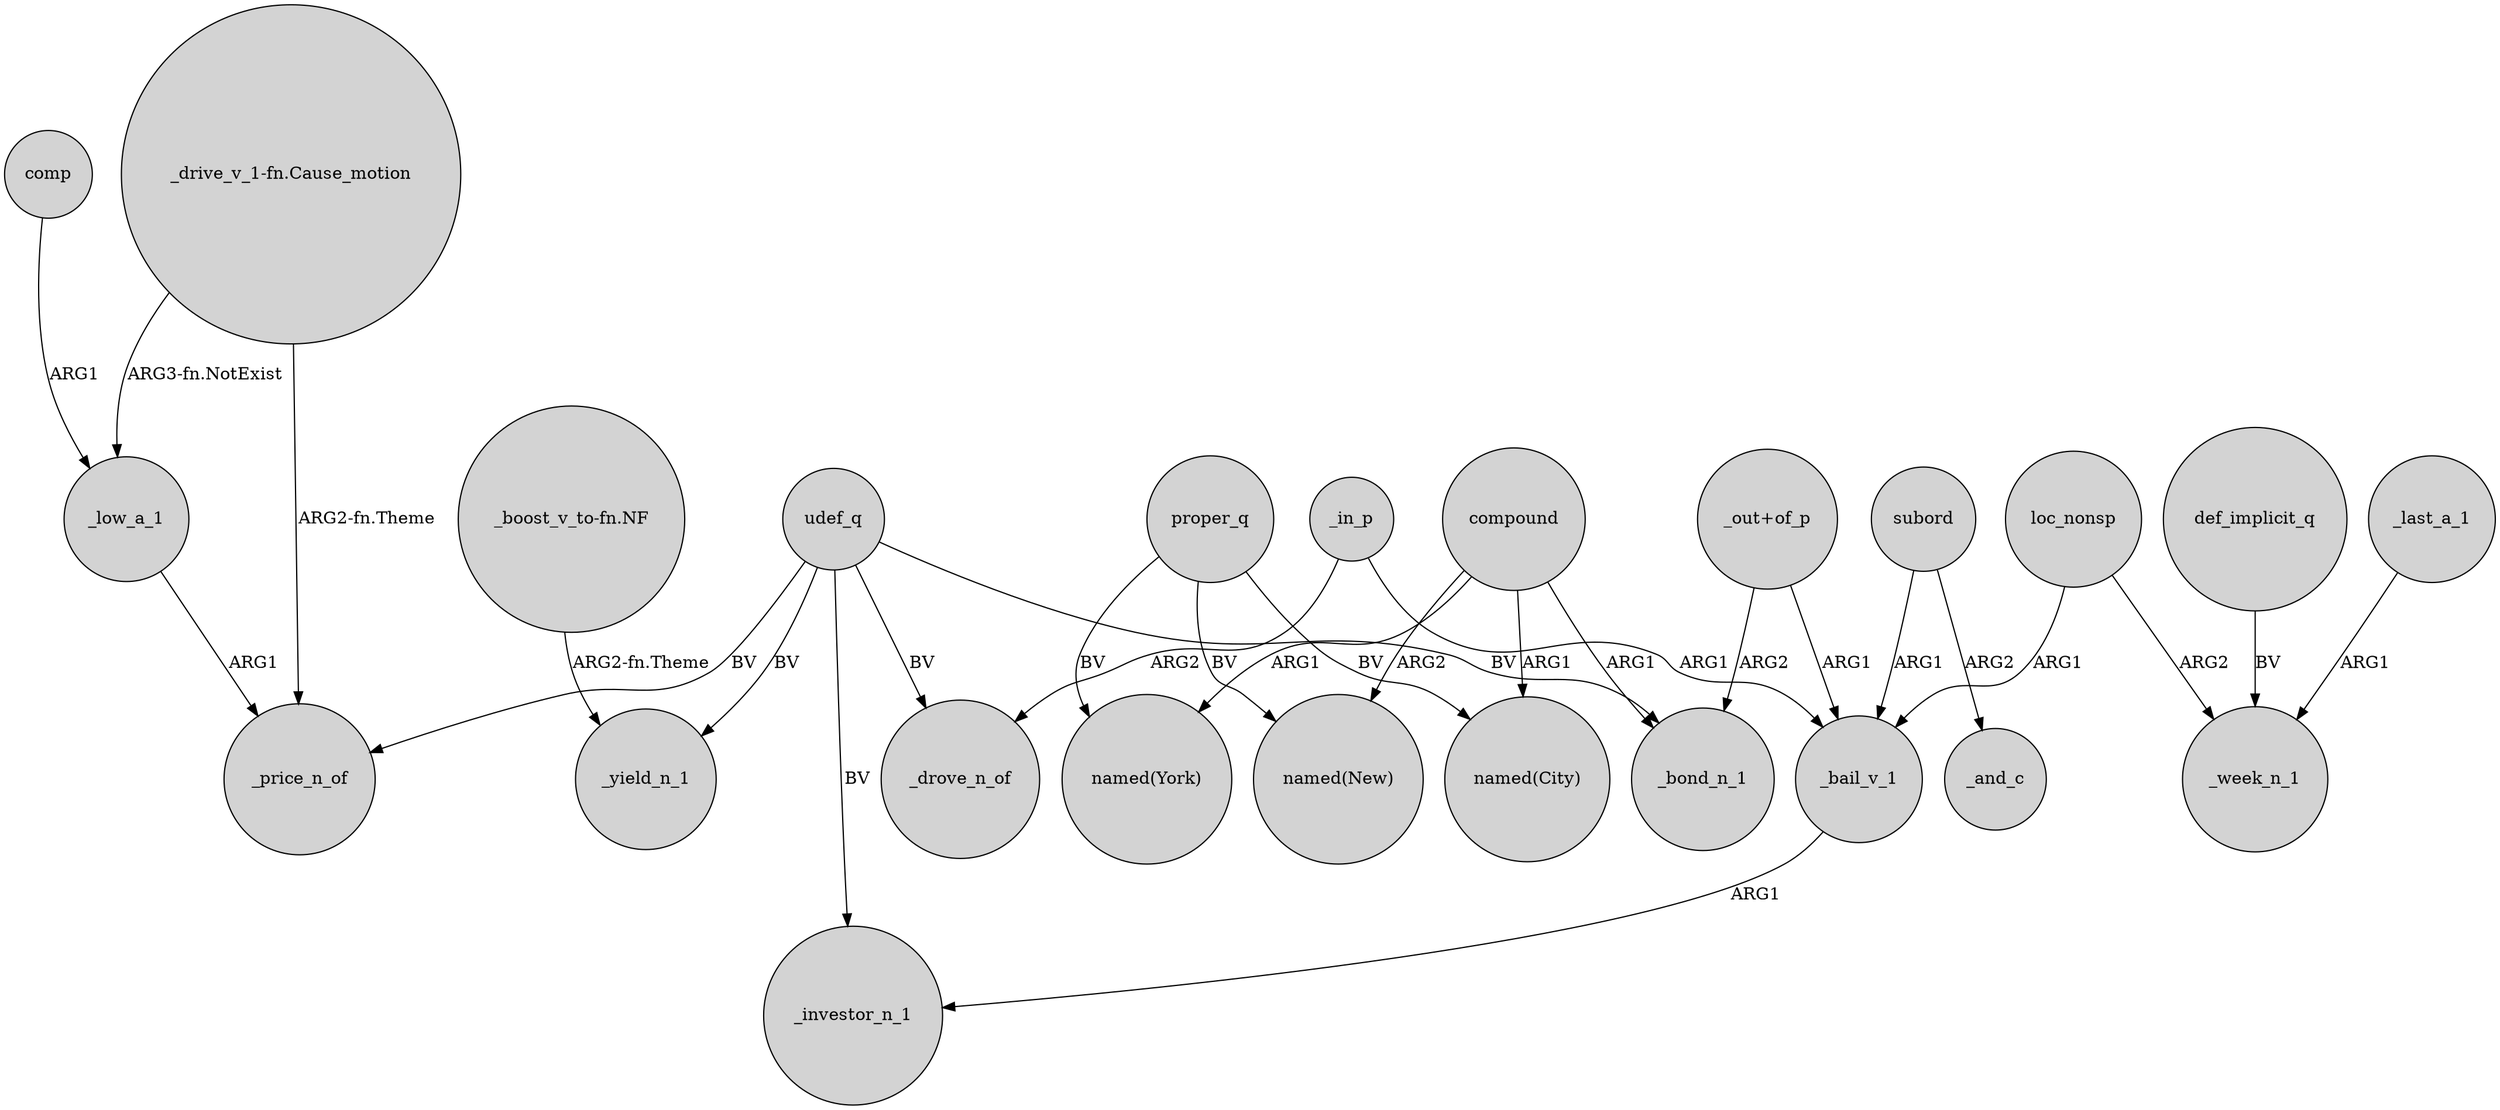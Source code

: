 digraph {
	node [shape=circle style=filled]
	_in_p -> _bail_v_1 [label=ARG1]
	compound -> "named(New)" [label=ARG2]
	def_implicit_q -> _week_n_1 [label=BV]
	udef_q -> _price_n_of [label=BV]
	_in_p -> _drove_n_of [label=ARG2]
	"_boost_v_to-fn.NF" -> _yield_n_1 [label="ARG2-fn.Theme"]
	udef_q -> _investor_n_1 [label=BV]
	proper_q -> "named(New)" [label=BV]
	"_drive_v_1-fn.Cause_motion" -> _price_n_of [label="ARG2-fn.Theme"]
	compound -> _bond_n_1 [label=ARG1]
	"_drive_v_1-fn.Cause_motion" -> _low_a_1 [label="ARG3-fn.NotExist"]
	"_out+of_p" -> _bail_v_1 [label=ARG1]
	loc_nonsp -> _week_n_1 [label=ARG2]
	udef_q -> _bond_n_1 [label=BV]
	compound -> "named(York)" [label=ARG1]
	comp -> _low_a_1 [label=ARG1]
	loc_nonsp -> _bail_v_1 [label=ARG1]
	proper_q -> "named(City)" [label=BV]
	"_out+of_p" -> _bond_n_1 [label=ARG2]
	subord -> _bail_v_1 [label=ARG1]
	_last_a_1 -> _week_n_1 [label=ARG1]
	proper_q -> "named(York)" [label=BV]
	_low_a_1 -> _price_n_of [label=ARG1]
	udef_q -> _yield_n_1 [label=BV]
	subord -> _and_c [label=ARG2]
	udef_q -> _drove_n_of [label=BV]
	compound -> "named(City)" [label=ARG1]
	_bail_v_1 -> _investor_n_1 [label=ARG1]
}
